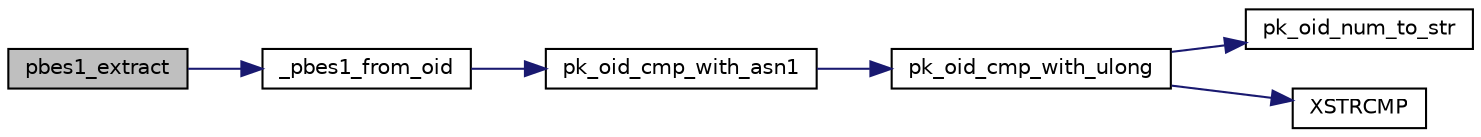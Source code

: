 digraph "pbes1_extract"
{
 // LATEX_PDF_SIZE
  edge [fontname="Helvetica",fontsize="10",labelfontname="Helvetica",labelfontsize="10"];
  node [fontname="Helvetica",fontsize="10",shape=record];
  rankdir="LR";
  Node879 [label="pbes1_extract",height=0.2,width=0.4,color="black", fillcolor="grey75", style="filled", fontcolor="black",tooltip="Extract PBES1 parameters."];
  Node879 -> Node880 [color="midnightblue",fontsize="10",style="solid",fontname="Helvetica"];
  Node880 [label="_pbes1_from_oid",height=0.2,width=0.4,color="black", fillcolor="white", style="filled",URL="$pbes1_8c.html#ae603bc6c7e6913beec5714350041adc6",tooltip=" "];
  Node880 -> Node881 [color="midnightblue",fontsize="10",style="solid",fontname="Helvetica"];
  Node881 [label="pk_oid_cmp_with_asn1",height=0.2,width=0.4,color="black", fillcolor="white", style="filled",URL="$tomcrypt__private_8h.html#aaa860b1fbc776e0760df8934a6aa245a",tooltip=" "];
  Node881 -> Node882 [color="midnightblue",fontsize="10",style="solid",fontname="Helvetica"];
  Node882 [label="pk_oid_cmp_with_ulong",height=0.2,width=0.4,color="black", fillcolor="white", style="filled",URL="$pk__oid__cmp_8c.html#a4283c0cfa77d37ab8add0b7c531d3d6f",tooltip=" "];
  Node882 -> Node883 [color="midnightblue",fontsize="10",style="solid",fontname="Helvetica"];
  Node883 [label="pk_oid_num_to_str",height=0.2,width=0.4,color="black", fillcolor="white", style="filled",URL="$tomcrypt__private_8h.html#a5ead1435fcad3d1f1842a6419079f036",tooltip=" "];
  Node882 -> Node884 [color="midnightblue",fontsize="10",style="solid",fontname="Helvetica"];
  Node884 [label="XSTRCMP",height=0.2,width=0.4,color="black", fillcolor="white", style="filled",URL="$tomcrypt__cfg_8h.html#a5d6e3d69e1d3f54de008b963bba3c6b3",tooltip=" "];
}
